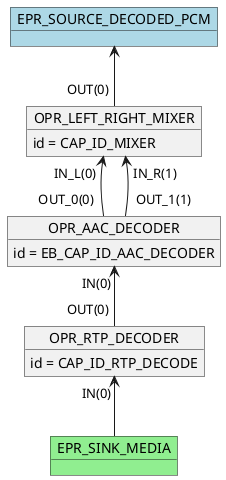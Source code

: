 @startuml

        object OPR_RTP_DECODER
        OPR_RTP_DECODER : id = CAP_ID_RTP_DECODE
        object OPR_AAC_DECODER
        OPR_AAC_DECODER : id = EB_CAP_ID_AAC_DECODER
        object OPR_LEFT_RIGHT_MIXER
        OPR_LEFT_RIGHT_MIXER : id = CAP_ID_MIXER
        OPR_AAC_DECODER "IN(0)"<-- "OUT(0)" OPR_RTP_DECODER
        OPR_LEFT_RIGHT_MIXER "IN_L(0)"<-- "OUT_0(0)" OPR_AAC_DECODER
        OPR_LEFT_RIGHT_MIXER "IN_R(1)"<-- "OUT_1(1)" OPR_AAC_DECODER
        object EPR_SINK_MEDIA #lightgreen
        OPR_RTP_DECODER "IN(0)" <-- EPR_SINK_MEDIA
        object EPR_SOURCE_DECODED_PCM #lightblue
        EPR_SOURCE_DECODED_PCM <-- "OUT(0)" OPR_LEFT_RIGHT_MIXER
    @enduml
